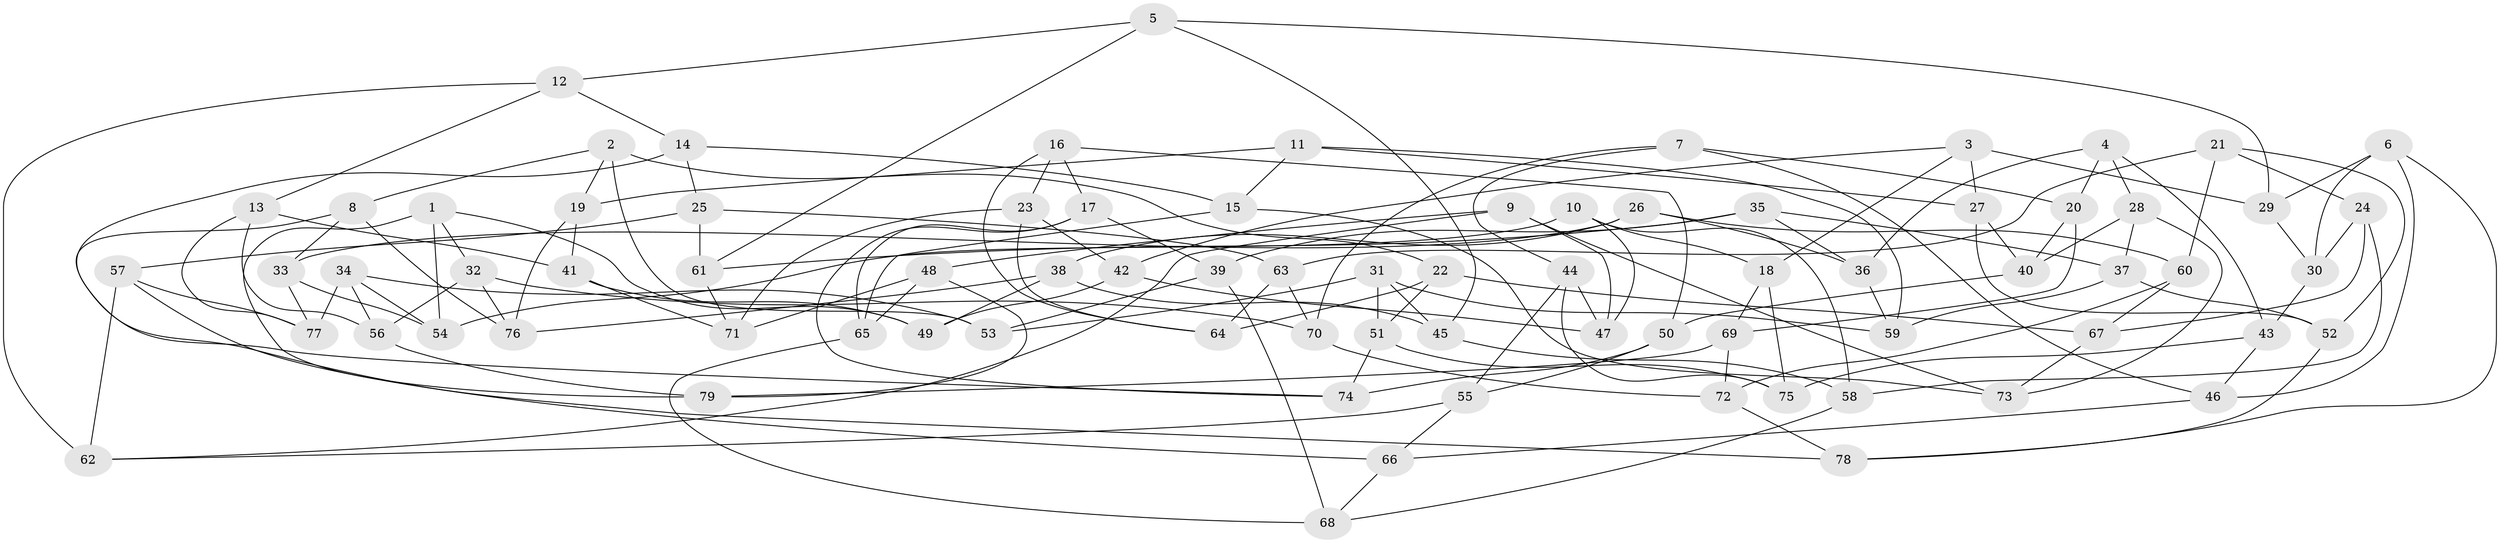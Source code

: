 // Generated by graph-tools (version 1.1) at 2025/50/03/09/25 03:50:45]
// undirected, 79 vertices, 158 edges
graph export_dot {
graph [start="1"]
  node [color=gray90,style=filled];
  1;
  2;
  3;
  4;
  5;
  6;
  7;
  8;
  9;
  10;
  11;
  12;
  13;
  14;
  15;
  16;
  17;
  18;
  19;
  20;
  21;
  22;
  23;
  24;
  25;
  26;
  27;
  28;
  29;
  30;
  31;
  32;
  33;
  34;
  35;
  36;
  37;
  38;
  39;
  40;
  41;
  42;
  43;
  44;
  45;
  46;
  47;
  48;
  49;
  50;
  51;
  52;
  53;
  54;
  55;
  56;
  57;
  58;
  59;
  60;
  61;
  62;
  63;
  64;
  65;
  66;
  67;
  68;
  69;
  70;
  71;
  72;
  73;
  74;
  75;
  76;
  77;
  78;
  79;
  1 -- 32;
  1 -- 49;
  1 -- 54;
  1 -- 79;
  2 -- 8;
  2 -- 53;
  2 -- 22;
  2 -- 19;
  3 -- 18;
  3 -- 29;
  3 -- 27;
  3 -- 42;
  4 -- 43;
  4 -- 36;
  4 -- 20;
  4 -- 28;
  5 -- 45;
  5 -- 12;
  5 -- 29;
  5 -- 61;
  6 -- 30;
  6 -- 46;
  6 -- 29;
  6 -- 78;
  7 -- 44;
  7 -- 70;
  7 -- 20;
  7 -- 46;
  8 -- 78;
  8 -- 33;
  8 -- 76;
  9 -- 62;
  9 -- 47;
  9 -- 73;
  9 -- 48;
  10 -- 18;
  10 -- 54;
  10 -- 47;
  10 -- 58;
  11 -- 59;
  11 -- 27;
  11 -- 19;
  11 -- 15;
  12 -- 62;
  12 -- 13;
  12 -- 14;
  13 -- 56;
  13 -- 41;
  13 -- 77;
  14 -- 74;
  14 -- 25;
  14 -- 15;
  15 -- 73;
  15 -- 65;
  16 -- 23;
  16 -- 50;
  16 -- 17;
  16 -- 64;
  17 -- 74;
  17 -- 65;
  17 -- 39;
  18 -- 75;
  18 -- 69;
  19 -- 41;
  19 -- 76;
  20 -- 69;
  20 -- 40;
  21 -- 60;
  21 -- 24;
  21 -- 52;
  21 -- 63;
  22 -- 64;
  22 -- 51;
  22 -- 67;
  23 -- 71;
  23 -- 42;
  23 -- 64;
  24 -- 30;
  24 -- 67;
  24 -- 58;
  25 -- 61;
  25 -- 57;
  25 -- 63;
  26 -- 33;
  26 -- 36;
  26 -- 60;
  26 -- 38;
  27 -- 52;
  27 -- 40;
  28 -- 73;
  28 -- 37;
  28 -- 40;
  29 -- 30;
  30 -- 43;
  31 -- 51;
  31 -- 59;
  31 -- 53;
  31 -- 45;
  32 -- 70;
  32 -- 56;
  32 -- 76;
  33 -- 77;
  33 -- 54;
  34 -- 54;
  34 -- 53;
  34 -- 56;
  34 -- 77;
  35 -- 39;
  35 -- 37;
  35 -- 36;
  35 -- 61;
  36 -- 59;
  37 -- 59;
  37 -- 52;
  38 -- 49;
  38 -- 76;
  38 -- 45;
  39 -- 53;
  39 -- 68;
  40 -- 50;
  41 -- 49;
  41 -- 71;
  42 -- 47;
  42 -- 49;
  43 -- 75;
  43 -- 46;
  44 -- 55;
  44 -- 75;
  44 -- 47;
  45 -- 58;
  46 -- 66;
  48 -- 65;
  48 -- 71;
  48 -- 79;
  50 -- 55;
  50 -- 74;
  51 -- 74;
  51 -- 75;
  52 -- 78;
  55 -- 62;
  55 -- 66;
  56 -- 79;
  57 -- 62;
  57 -- 77;
  57 -- 66;
  58 -- 68;
  60 -- 72;
  60 -- 67;
  61 -- 71;
  63 -- 70;
  63 -- 64;
  65 -- 68;
  66 -- 68;
  67 -- 73;
  69 -- 79;
  69 -- 72;
  70 -- 72;
  72 -- 78;
}
